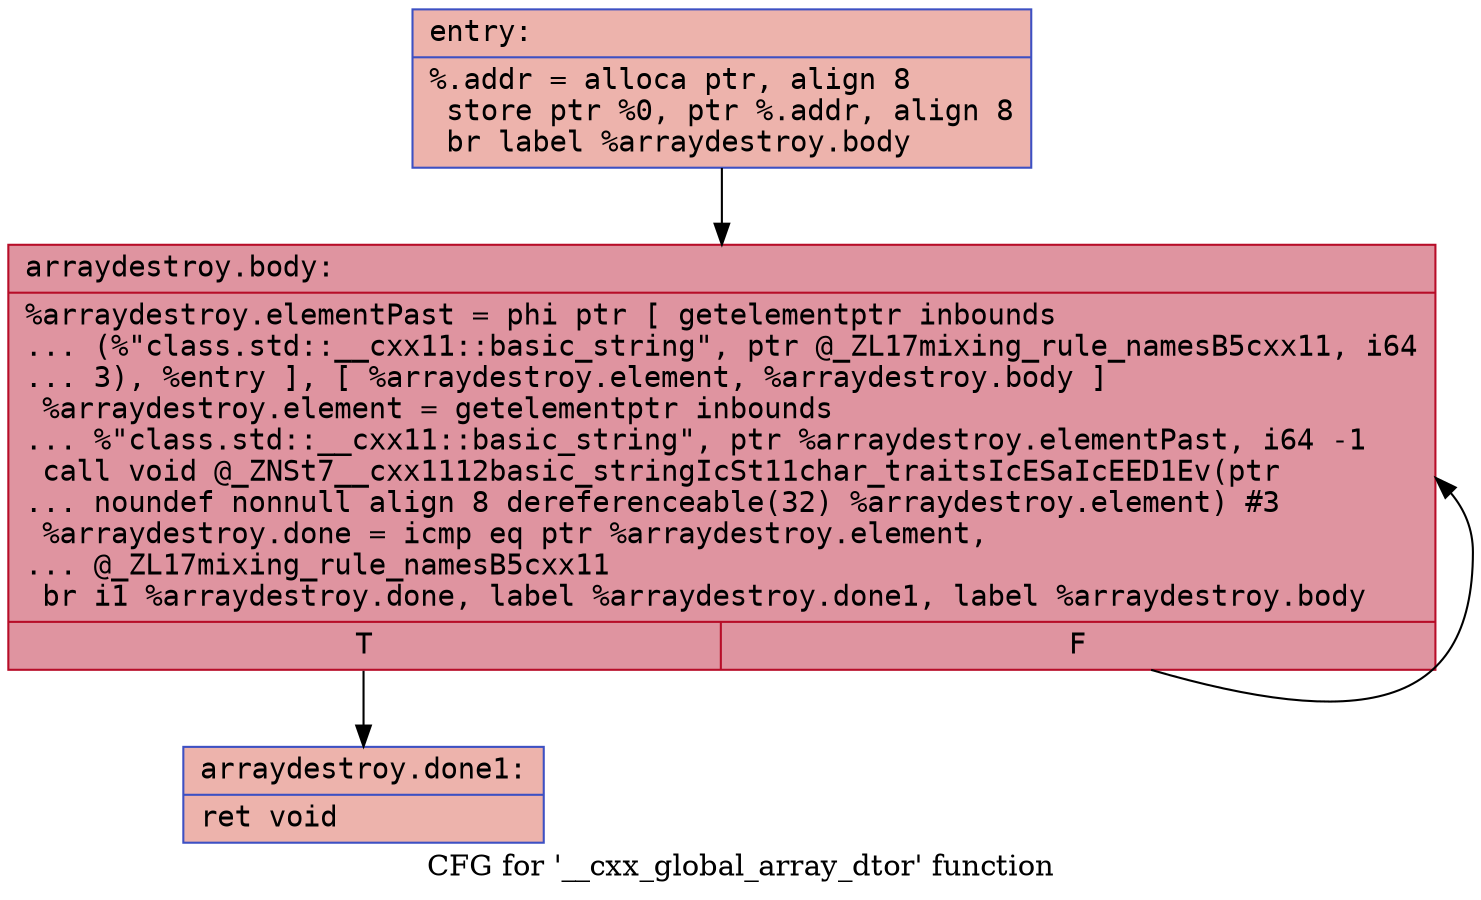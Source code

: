 digraph "CFG for '__cxx_global_array_dtor' function" {
	label="CFG for '__cxx_global_array_dtor' function";

	Node0x55f573179140 [shape=record,color="#3d50c3ff", style=filled, fillcolor="#d6524470" fontname="Courier",label="{entry:\l|  %.addr = alloca ptr, align 8\l  store ptr %0, ptr %.addr, align 8\l  br label %arraydestroy.body\l}"];
	Node0x55f573179140 -> Node0x55f573179460[tooltip="entry -> arraydestroy.body\nProbability 100.00%" ];
	Node0x55f573179460 [shape=record,color="#b70d28ff", style=filled, fillcolor="#b70d2870" fontname="Courier",label="{arraydestroy.body:\l|  %arraydestroy.elementPast = phi ptr [ getelementptr inbounds\l... (%\"class.std::__cxx11::basic_string\", ptr @_ZL17mixing_rule_namesB5cxx11, i64\l... 3), %entry ], [ %arraydestroy.element, %arraydestroy.body ]\l  %arraydestroy.element = getelementptr inbounds\l... %\"class.std::__cxx11::basic_string\", ptr %arraydestroy.elementPast, i64 -1\l  call void @_ZNSt7__cxx1112basic_stringIcSt11char_traitsIcESaIcEED1Ev(ptr\l... noundef nonnull align 8 dereferenceable(32) %arraydestroy.element) #3\l  %arraydestroy.done = icmp eq ptr %arraydestroy.element,\l... @_ZL17mixing_rule_namesB5cxx11\l  br i1 %arraydestroy.done, label %arraydestroy.done1, label %arraydestroy.body\l|{<s0>T|<s1>F}}"];
	Node0x55f573179460:s0 -> Node0x55f5731797e0[tooltip="arraydestroy.body -> arraydestroy.done1\nProbability 3.12%" ];
	Node0x55f573179460:s1 -> Node0x55f573179460[tooltip="arraydestroy.body -> arraydestroy.body\nProbability 96.88%" ];
	Node0x55f5731797e0 [shape=record,color="#3d50c3ff", style=filled, fillcolor="#d6524470" fontname="Courier",label="{arraydestroy.done1:\l|  ret void\l}"];
}
